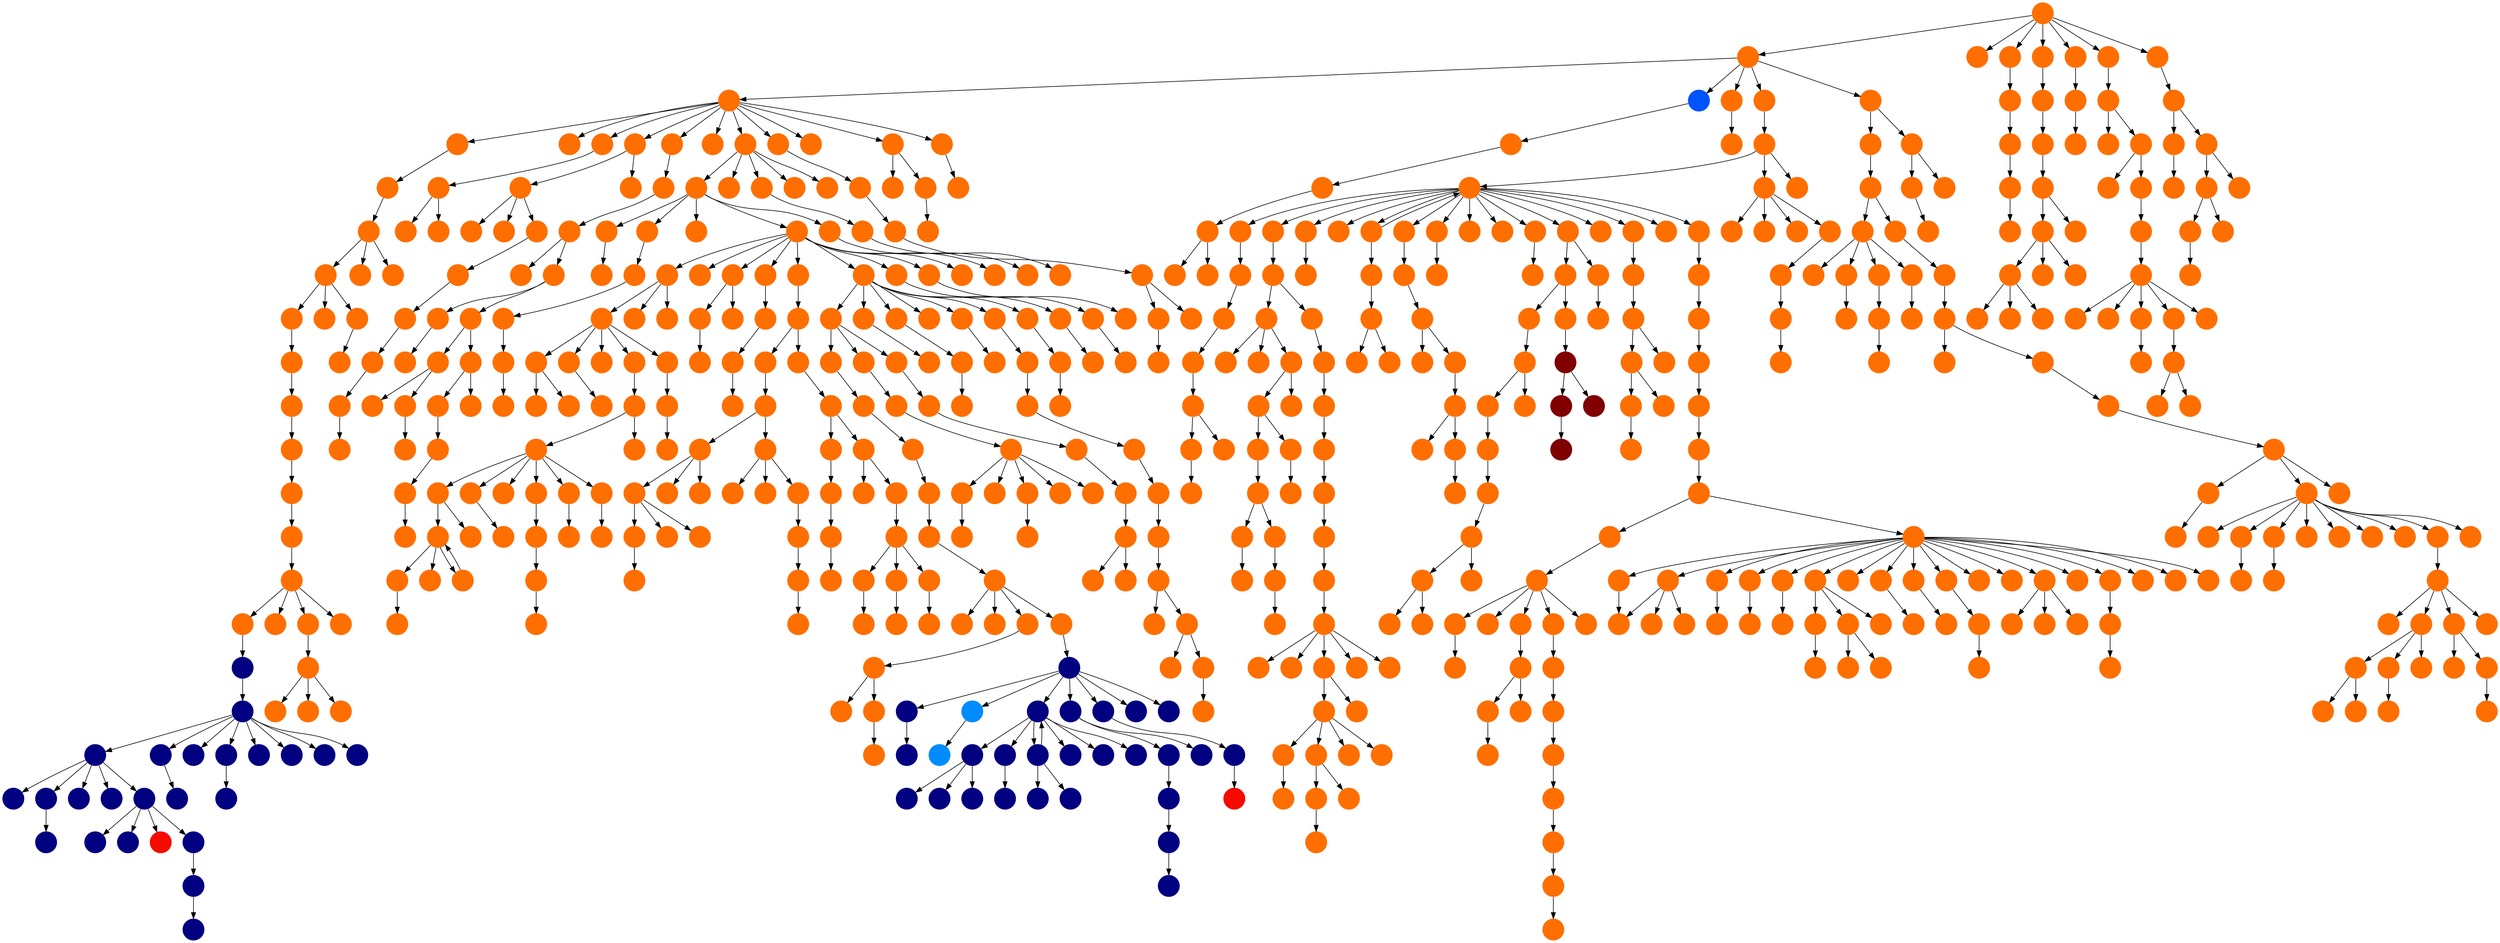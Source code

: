 digraph{
0 [tooltip = "A", penwidth = 0, style = filled, fillcolor = "#000080", shape = circle, label = ""]
1 [tooltip = "A", penwidth = 0, style = filled, fillcolor = "#000080", shape = circle, label = ""]
2 [tooltip = "A", penwidth = 0, style = filled, fillcolor = "#000080", shape = circle, label = ""]
3 [tooltip = "A", penwidth = 0, style = filled, fillcolor = "#000080", shape = circle, label = ""]
4 [tooltip = "A", penwidth = 0, style = filled, fillcolor = "#000080", shape = circle, label = ""]
5 [tooltip = "A", penwidth = 0, style = filled, fillcolor = "#000080", shape = circle, label = ""]
6 [tooltip = "A", penwidth = 0, style = filled, fillcolor = "#000080", shape = circle, label = ""]
7 [tooltip = "A", penwidth = 0, style = filled, fillcolor = "#000080", shape = circle, label = ""]
8 [tooltip = "A", penwidth = 0, style = filled, fillcolor = "#000080", shape = circle, label = ""]
9 [tooltip = "A", penwidth = 0, style = filled, fillcolor = "#000080", shape = circle, label = ""]
10 [tooltip = "A", penwidth = 0, style = filled, fillcolor = "#000080", shape = circle, label = ""]
11 [tooltip = "A", penwidth = 0, style = filled, fillcolor = "#000080", shape = circle, label = ""]
12 [tooltip = "A", penwidth = 0, style = filled, fillcolor = "#000080", shape = circle, label = ""]
13 [tooltip = "A", penwidth = 0, style = filled, fillcolor = "#000080", shape = circle, label = ""]
14 [tooltip = "A", penwidth = 0, style = filled, fillcolor = "#000080", shape = circle, label = ""]
15 [tooltip = "A", penwidth = 0, style = filled, fillcolor = "#000080", shape = circle, label = ""]
16 [tooltip = "A", penwidth = 0, style = filled, fillcolor = "#000080", shape = circle, label = ""]
17 [tooltip = "V", penwidth = 0, style = filled, fillcolor = "#f60b00", shape = circle, label = ""]
18 [tooltip = "A", penwidth = 0, style = filled, fillcolor = "#000080", shape = circle, label = ""]
19 [tooltip = "A", penwidth = 0, style = filled, fillcolor = "#000080", shape = circle, label = ""]
20 [tooltip = "A", penwidth = 0, style = filled, fillcolor = "#000080", shape = circle, label = ""]
21 [tooltip = "A", penwidth = 0, style = filled, fillcolor = "#000080", shape = circle, label = ""]
22 [tooltip = "A", penwidth = 0, style = filled, fillcolor = "#000080", shape = circle, label = ""]
23 [tooltip = "S", penwidth = 0, style = filled, fillcolor = "#ff6f00", shape = circle, label = ""]
24 [tooltip = "S", penwidth = 0, style = filled, fillcolor = "#ff6f00", shape = circle, label = ""]
25 [tooltip = "S", penwidth = 0, style = filled, fillcolor = "#ff6f00", shape = circle, label = ""]
26 [tooltip = "S", penwidth = 0, style = filled, fillcolor = "#ff6f00", shape = circle, label = ""]
27 [tooltip = "S", penwidth = 0, style = filled, fillcolor = "#ff6f00", shape = circle, label = ""]
28 [tooltip = "S", penwidth = 0, style = filled, fillcolor = "#ff6f00", shape = circle, label = ""]
29 [tooltip = "S", penwidth = 0, style = filled, fillcolor = "#ff6f00", shape = circle, label = ""]
30 [tooltip = "S", penwidth = 0, style = filled, fillcolor = "#ff6f00", shape = circle, label = ""]
31 [tooltip = "S", penwidth = 0, style = filled, fillcolor = "#ff6f00", shape = circle, label = ""]
32 [tooltip = "S", penwidth = 0, style = filled, fillcolor = "#ff6f00", shape = circle, label = ""]
33 [tooltip = "S", penwidth = 0, style = filled, fillcolor = "#ff6f00", shape = circle, label = ""]
34 [tooltip = "S", penwidth = 0, style = filled, fillcolor = "#ff6f00", shape = circle, label = ""]
35 [tooltip = "S", penwidth = 0, style = filled, fillcolor = "#ff6f00", shape = circle, label = ""]
36 [tooltip = "S", penwidth = 0, style = filled, fillcolor = "#ff6f00", shape = circle, label = ""]
37 [tooltip = "S", penwidth = 0, style = filled, fillcolor = "#ff6f00", shape = circle, label = ""]
38 [tooltip = "S", penwidth = 0, style = filled, fillcolor = "#ff6f00", shape = circle, label = ""]
39 [tooltip = "S", penwidth = 0, style = filled, fillcolor = "#ff6f00", shape = circle, label = ""]
40 [tooltip = "A", penwidth = 0, style = filled, fillcolor = "#000080", shape = circle, label = ""]
41 [tooltip = "S", penwidth = 0, style = filled, fillcolor = "#ff6f00", shape = circle, label = ""]
42 [tooltip = "S", penwidth = 0, style = filled, fillcolor = "#ff6f00", shape = circle, label = ""]
43 [tooltip = "S", penwidth = 0, style = filled, fillcolor = "#ff6f00", shape = circle, label = ""]
44 [tooltip = "S", penwidth = 0, style = filled, fillcolor = "#ff6f00", shape = circle, label = ""]
45 [tooltip = "S", penwidth = 0, style = filled, fillcolor = "#ff6f00", shape = circle, label = ""]
46 [tooltip = "S", penwidth = 0, style = filled, fillcolor = "#ff6f00", shape = circle, label = ""]
47 [tooltip = "S", penwidth = 0, style = filled, fillcolor = "#ff6f00", shape = circle, label = ""]
48 [tooltip = "S", penwidth = 0, style = filled, fillcolor = "#ff6f00", shape = circle, label = ""]
49 [tooltip = "S", penwidth = 0, style = filled, fillcolor = "#ff6f00", shape = circle, label = ""]
50 [tooltip = "S", penwidth = 0, style = filled, fillcolor = "#ff6f00", shape = circle, label = ""]
51 [tooltip = "S", penwidth = 0, style = filled, fillcolor = "#ff6f00", shape = circle, label = ""]
52 [tooltip = "S", penwidth = 0, style = filled, fillcolor = "#ff6f00", shape = circle, label = ""]
53 [tooltip = "S", penwidth = 0, style = filled, fillcolor = "#ff6f00", shape = circle, label = ""]
54 [tooltip = "S", penwidth = 0, style = filled, fillcolor = "#ff6f00", shape = circle, label = ""]
55 [tooltip = "S", penwidth = 0, style = filled, fillcolor = "#ff6f00", shape = circle, label = ""]
56 [tooltip = "S", penwidth = 0, style = filled, fillcolor = "#ff6f00", shape = circle, label = ""]
57 [tooltip = "S", penwidth = 0, style = filled, fillcolor = "#ff6f00", shape = circle, label = ""]
58 [tooltip = "S", penwidth = 0, style = filled, fillcolor = "#ff6f00", shape = circle, label = ""]
59 [tooltip = "S", penwidth = 0, style = filled, fillcolor = "#ff6f00", shape = circle, label = ""]
60 [tooltip = "S", penwidth = 0, style = filled, fillcolor = "#ff6f00", shape = circle, label = ""]
61 [tooltip = "S", penwidth = 0, style = filled, fillcolor = "#ff6f00", shape = circle, label = ""]
62 [tooltip = "S", penwidth = 0, style = filled, fillcolor = "#ff6f00", shape = circle, label = ""]
63 [tooltip = "S", penwidth = 0, style = filled, fillcolor = "#ff6f00", shape = circle, label = ""]
64 [tooltip = "S", penwidth = 0, style = filled, fillcolor = "#ff6f00", shape = circle, label = ""]
65 [tooltip = "S", penwidth = 0, style = filled, fillcolor = "#ff6f00", shape = circle, label = ""]
66 [tooltip = "S", penwidth = 0, style = filled, fillcolor = "#ff6f00", shape = circle, label = ""]
67 [tooltip = "S", penwidth = 0, style = filled, fillcolor = "#ff6f00", shape = circle, label = ""]
68 [tooltip = "S", penwidth = 0, style = filled, fillcolor = "#ff6f00", shape = circle, label = ""]
69 [tooltip = "S", penwidth = 0, style = filled, fillcolor = "#ff6f00", shape = circle, label = ""]
70 [tooltip = "S", penwidth = 0, style = filled, fillcolor = "#ff6f00", shape = circle, label = ""]
71 [tooltip = "S", penwidth = 0, style = filled, fillcolor = "#ff6f00", shape = circle, label = ""]
72 [tooltip = "S", penwidth = 0, style = filled, fillcolor = "#ff6f00", shape = circle, label = ""]
73 [tooltip = "S", penwidth = 0, style = filled, fillcolor = "#ff6f00", shape = circle, label = ""]
74 [tooltip = "S", penwidth = 0, style = filled, fillcolor = "#ff6f00", shape = circle, label = ""]
75 [tooltip = "S", penwidth = 0, style = filled, fillcolor = "#ff6f00", shape = circle, label = ""]
76 [tooltip = "S", penwidth = 0, style = filled, fillcolor = "#ff6f00", shape = circle, label = ""]
77 [tooltip = "S", penwidth = 0, style = filled, fillcolor = "#ff6f00", shape = circle, label = ""]
78 [tooltip = "S", penwidth = 0, style = filled, fillcolor = "#ff6f00", shape = circle, label = ""]
79 [tooltip = "S", penwidth = 0, style = filled, fillcolor = "#ff6f00", shape = circle, label = ""]
80 [tooltip = "S", penwidth = 0, style = filled, fillcolor = "#ff6f00", shape = circle, label = ""]
81 [tooltip = "S", penwidth = 0, style = filled, fillcolor = "#ff6f00", shape = circle, label = ""]
82 [tooltip = "S", penwidth = 0, style = filled, fillcolor = "#ff6f00", shape = circle, label = ""]
83 [tooltip = "S", penwidth = 0, style = filled, fillcolor = "#ff6f00", shape = circle, label = ""]
84 [tooltip = "S", penwidth = 0, style = filled, fillcolor = "#ff6f00", shape = circle, label = ""]
85 [tooltip = "S", penwidth = 0, style = filled, fillcolor = "#ff6f00", shape = circle, label = ""]
86 [tooltip = "S", penwidth = 0, style = filled, fillcolor = "#ff6f00", shape = circle, label = ""]
87 [tooltip = "S", penwidth = 0, style = filled, fillcolor = "#ff6f00", shape = circle, label = ""]
88 [tooltip = "S", penwidth = 0, style = filled, fillcolor = "#ff6f00", shape = circle, label = ""]
89 [tooltip = "A", penwidth = 0, style = filled, fillcolor = "#000080", shape = circle, label = ""]
90 [tooltip = "S", penwidth = 0, style = filled, fillcolor = "#ff6f00", shape = circle, label = ""]
91 [tooltip = "S", penwidth = 0, style = filled, fillcolor = "#ff6f00", shape = circle, label = ""]
92 [tooltip = "S", penwidth = 0, style = filled, fillcolor = "#ff6f00", shape = circle, label = ""]
93 [tooltip = "A", penwidth = 0, style = filled, fillcolor = "#000080", shape = circle, label = ""]
94 [tooltip = "V", penwidth = 0, style = filled, fillcolor = "#f60b00", shape = circle, label = ""]
95 [tooltip = "S", penwidth = 0, style = filled, fillcolor = "#ff6f00", shape = circle, label = ""]
96 [tooltip = "S", penwidth = 0, style = filled, fillcolor = "#ff6f00", shape = circle, label = ""]
97 [tooltip = "S", penwidth = 0, style = filled, fillcolor = "#ff6f00", shape = circle, label = ""]
98 [tooltip = "S", penwidth = 0, style = filled, fillcolor = "#ff6f00", shape = circle, label = ""]
99 [tooltip = "S", penwidth = 0, style = filled, fillcolor = "#ff6f00", shape = circle, label = ""]
100 [tooltip = "S", penwidth = 0, style = filled, fillcolor = "#ff6f00", shape = circle, label = ""]
101 [tooltip = "S", penwidth = 0, style = filled, fillcolor = "#ff6f00", shape = circle, label = ""]
102 [tooltip = "S", penwidth = 0, style = filled, fillcolor = "#ff6f00", shape = circle, label = ""]
103 [tooltip = "S", penwidth = 0, style = filled, fillcolor = "#ff6f00", shape = circle, label = ""]
104 [tooltip = "F", penwidth = 0, style = filled, fillcolor = "#0054ff", shape = circle, label = ""]
105 [tooltip = "S", penwidth = 0, style = filled, fillcolor = "#ff6f00", shape = circle, label = ""]
106 [tooltip = "S", penwidth = 0, style = filled, fillcolor = "#ff6f00", shape = circle, label = ""]
107 [tooltip = "S", penwidth = 0, style = filled, fillcolor = "#ff6f00", shape = circle, label = ""]
108 [tooltip = "S", penwidth = 0, style = filled, fillcolor = "#ff6f00", shape = circle, label = ""]
109 [tooltip = "S", penwidth = 0, style = filled, fillcolor = "#ff6f00", shape = circle, label = ""]
110 [tooltip = "S", penwidth = 0, style = filled, fillcolor = "#ff6f00", shape = circle, label = ""]
111 [tooltip = "S", penwidth = 0, style = filled, fillcolor = "#ff6f00", shape = circle, label = ""]
112 [tooltip = "S", penwidth = 0, style = filled, fillcolor = "#ff6f00", shape = circle, label = ""]
113 [tooltip = "S", penwidth = 0, style = filled, fillcolor = "#ff6f00", shape = circle, label = ""]
114 [tooltip = "S", penwidth = 0, style = filled, fillcolor = "#ff6f00", shape = circle, label = ""]
115 [tooltip = "S", penwidth = 0, style = filled, fillcolor = "#ff6f00", shape = circle, label = ""]
116 [tooltip = "S", penwidth = 0, style = filled, fillcolor = "#ff6f00", shape = circle, label = ""]
117 [tooltip = "S", penwidth = 0, style = filled, fillcolor = "#ff6f00", shape = circle, label = ""]
118 [tooltip = "S", penwidth = 0, style = filled, fillcolor = "#ff6f00", shape = circle, label = ""]
119 [tooltip = "S", penwidth = 0, style = filled, fillcolor = "#ff6f00", shape = circle, label = ""]
120 [tooltip = "S", penwidth = 0, style = filled, fillcolor = "#ff6f00", shape = circle, label = ""]
121 [tooltip = "S", penwidth = 0, style = filled, fillcolor = "#ff6f00", shape = circle, label = ""]
122 [tooltip = "S", penwidth = 0, style = filled, fillcolor = "#ff6f00", shape = circle, label = ""]
123 [tooltip = "S", penwidth = 0, style = filled, fillcolor = "#ff6f00", shape = circle, label = ""]
124 [tooltip = "S", penwidth = 0, style = filled, fillcolor = "#ff6f00", shape = circle, label = ""]
125 [tooltip = "S", penwidth = 0, style = filled, fillcolor = "#ff6f00", shape = circle, label = ""]
126 [tooltip = "S", penwidth = 0, style = filled, fillcolor = "#ff6f00", shape = circle, label = ""]
127 [tooltip = "S", penwidth = 0, style = filled, fillcolor = "#ff6f00", shape = circle, label = ""]
128 [tooltip = "S", penwidth = 0, style = filled, fillcolor = "#ff6f00", shape = circle, label = ""]
129 [tooltip = "S", penwidth = 0, style = filled, fillcolor = "#ff6f00", shape = circle, label = ""]
130 [tooltip = "S", penwidth = 0, style = filled, fillcolor = "#ff6f00", shape = circle, label = ""]
131 [tooltip = "S", penwidth = 0, style = filled, fillcolor = "#ff6f00", shape = circle, label = ""]
132 [tooltip = "S", penwidth = 0, style = filled, fillcolor = "#ff6f00", shape = circle, label = ""]
133 [tooltip = "S", penwidth = 0, style = filled, fillcolor = "#ff6f00", shape = circle, label = ""]
134 [tooltip = "S", penwidth = 0, style = filled, fillcolor = "#ff6f00", shape = circle, label = ""]
135 [tooltip = "S", penwidth = 0, style = filled, fillcolor = "#ff6f00", shape = circle, label = ""]
136 [tooltip = "S", penwidth = 0, style = filled, fillcolor = "#ff6f00", shape = circle, label = ""]
137 [tooltip = "S", penwidth = 0, style = filled, fillcolor = "#ff6f00", shape = circle, label = ""]
138 [tooltip = "S", penwidth = 0, style = filled, fillcolor = "#ff6f00", shape = circle, label = ""]
139 [tooltip = "S", penwidth = 0, style = filled, fillcolor = "#ff6f00", shape = circle, label = ""]
140 [tooltip = "S", penwidth = 0, style = filled, fillcolor = "#ff6f00", shape = circle, label = ""]
141 [tooltip = "S", penwidth = 0, style = filled, fillcolor = "#ff6f00", shape = circle, label = ""]
142 [tooltip = "S", penwidth = 0, style = filled, fillcolor = "#ff6f00", shape = circle, label = ""]
143 [tooltip = "S", penwidth = 0, style = filled, fillcolor = "#ff6f00", shape = circle, label = ""]
144 [tooltip = "S", penwidth = 0, style = filled, fillcolor = "#ff6f00", shape = circle, label = ""]
145 [tooltip = "S", penwidth = 0, style = filled, fillcolor = "#ff6f00", shape = circle, label = ""]
146 [tooltip = "S", penwidth = 0, style = filled, fillcolor = "#ff6f00", shape = circle, label = ""]
147 [tooltip = "S", penwidth = 0, style = filled, fillcolor = "#ff6f00", shape = circle, label = ""]
148 [tooltip = "S", penwidth = 0, style = filled, fillcolor = "#ff6f00", shape = circle, label = ""]
149 [tooltip = "S", penwidth = 0, style = filled, fillcolor = "#ff6f00", shape = circle, label = ""]
150 [tooltip = "S", penwidth = 0, style = filled, fillcolor = "#ff6f00", shape = circle, label = ""]
151 [tooltip = "S", penwidth = 0, style = filled, fillcolor = "#ff6f00", shape = circle, label = ""]
152 [tooltip = "S", penwidth = 0, style = filled, fillcolor = "#ff6f00", shape = circle, label = ""]
153 [tooltip = "S", penwidth = 0, style = filled, fillcolor = "#ff6f00", shape = circle, label = ""]
154 [tooltip = "S", penwidth = 0, style = filled, fillcolor = "#ff6f00", shape = circle, label = ""]
155 [tooltip = "S", penwidth = 0, style = filled, fillcolor = "#ff6f00", shape = circle, label = ""]
156 [tooltip = "S", penwidth = 0, style = filled, fillcolor = "#ff6f00", shape = circle, label = ""]
157 [tooltip = "S", penwidth = 0, style = filled, fillcolor = "#ff6f00", shape = circle, label = ""]
158 [tooltip = "S", penwidth = 0, style = filled, fillcolor = "#ff6f00", shape = circle, label = ""]
159 [tooltip = "S", penwidth = 0, style = filled, fillcolor = "#ff6f00", shape = circle, label = ""]
160 [tooltip = "S", penwidth = 0, style = filled, fillcolor = "#ff6f00", shape = circle, label = ""]
161 [tooltip = "S", penwidth = 0, style = filled, fillcolor = "#ff6f00", shape = circle, label = ""]
162 [tooltip = "S", penwidth = 0, style = filled, fillcolor = "#ff6f00", shape = circle, label = ""]
163 [tooltip = "S", penwidth = 0, style = filled, fillcolor = "#ff6f00", shape = circle, label = ""]
164 [tooltip = "S", penwidth = 0, style = filled, fillcolor = "#ff6f00", shape = circle, label = ""]
165 [tooltip = "S", penwidth = 0, style = filled, fillcolor = "#ff6f00", shape = circle, label = ""]
166 [tooltip = "S", penwidth = 0, style = filled, fillcolor = "#ff6f00", shape = circle, label = ""]
167 [tooltip = "S", penwidth = 0, style = filled, fillcolor = "#ff6f00", shape = circle, label = ""]
168 [tooltip = "S", penwidth = 0, style = filled, fillcolor = "#ff6f00", shape = circle, label = ""]
169 [tooltip = "S", penwidth = 0, style = filled, fillcolor = "#ff6f00", shape = circle, label = ""]
170 [tooltip = "S", penwidth = 0, style = filled, fillcolor = "#ff6f00", shape = circle, label = ""]
171 [tooltip = "S", penwidth = 0, style = filled, fillcolor = "#ff6f00", shape = circle, label = ""]
172 [tooltip = "S", penwidth = 0, style = filled, fillcolor = "#ff6f00", shape = circle, label = ""]
173 [tooltip = "S", penwidth = 0, style = filled, fillcolor = "#ff6f00", shape = circle, label = ""]
174 [tooltip = "S", penwidth = 0, style = filled, fillcolor = "#ff6f00", shape = circle, label = ""]
175 [tooltip = "S", penwidth = 0, style = filled, fillcolor = "#ff6f00", shape = circle, label = ""]
176 [tooltip = "S", penwidth = 0, style = filled, fillcolor = "#ff6f00", shape = circle, label = ""]
177 [tooltip = "S", penwidth = 0, style = filled, fillcolor = "#ff6f00", shape = circle, label = ""]
178 [tooltip = "S", penwidth = 0, style = filled, fillcolor = "#ff6f00", shape = circle, label = ""]
179 [tooltip = "S", penwidth = 0, style = filled, fillcolor = "#ff6f00", shape = circle, label = ""]
180 [tooltip = "A", penwidth = 0, style = filled, fillcolor = "#000080", shape = circle, label = ""]
181 [tooltip = "S", penwidth = 0, style = filled, fillcolor = "#ff6f00", shape = circle, label = ""]
182 [tooltip = "S", penwidth = 0, style = filled, fillcolor = "#ff6f00", shape = circle, label = ""]
183 [tooltip = "A", penwidth = 0, style = filled, fillcolor = "#000080", shape = circle, label = ""]
184 [tooltip = "S", penwidth = 0, style = filled, fillcolor = "#ff6f00", shape = circle, label = ""]
185 [tooltip = "S", penwidth = 0, style = filled, fillcolor = "#ff6f00", shape = circle, label = ""]
186 [tooltip = "S", penwidth = 0, style = filled, fillcolor = "#ff6f00", shape = circle, label = ""]
187 [tooltip = "S", penwidth = 0, style = filled, fillcolor = "#ff6f00", shape = circle, label = ""]
188 [tooltip = "S", penwidth = 0, style = filled, fillcolor = "#ff6f00", shape = circle, label = ""]
189 [tooltip = "S", penwidth = 0, style = filled, fillcolor = "#ff6f00", shape = circle, label = ""]
190 [tooltip = "S", penwidth = 0, style = filled, fillcolor = "#ff6f00", shape = circle, label = ""]
191 [tooltip = "S", penwidth = 0, style = filled, fillcolor = "#ff6f00", shape = circle, label = ""]
192 [tooltip = "S", penwidth = 0, style = filled, fillcolor = "#ff6f00", shape = circle, label = ""]
193 [tooltip = "S", penwidth = 0, style = filled, fillcolor = "#ff6f00", shape = circle, label = ""]
194 [tooltip = "S", penwidth = 0, style = filled, fillcolor = "#ff6f00", shape = circle, label = ""]
195 [tooltip = "S", penwidth = 0, style = filled, fillcolor = "#ff6f00", shape = circle, label = ""]
196 [tooltip = "S", penwidth = 0, style = filled, fillcolor = "#ff6f00", shape = circle, label = ""]
197 [tooltip = "S", penwidth = 0, style = filled, fillcolor = "#ff6f00", shape = circle, label = ""]
198 [tooltip = "S", penwidth = 0, style = filled, fillcolor = "#ff6f00", shape = circle, label = ""]
199 [tooltip = "S", penwidth = 0, style = filled, fillcolor = "#ff6f00", shape = circle, label = ""]
200 [tooltip = "S", penwidth = 0, style = filled, fillcolor = "#ff6f00", shape = circle, label = ""]
201 [tooltip = "S", penwidth = 0, style = filled, fillcolor = "#ff6f00", shape = circle, label = ""]
202 [tooltip = "S", penwidth = 0, style = filled, fillcolor = "#ff6f00", shape = circle, label = ""]
203 [tooltip = "S", penwidth = 0, style = filled, fillcolor = "#ff6f00", shape = circle, label = ""]
204 [tooltip = "S", penwidth = 0, style = filled, fillcolor = "#ff6f00", shape = circle, label = ""]
205 [tooltip = "S", penwidth = 0, style = filled, fillcolor = "#ff6f00", shape = circle, label = ""]
206 [tooltip = "S", penwidth = 0, style = filled, fillcolor = "#ff6f00", shape = circle, label = ""]
207 [tooltip = "S", penwidth = 0, style = filled, fillcolor = "#ff6f00", shape = circle, label = ""]
208 [tooltip = "S", penwidth = 0, style = filled, fillcolor = "#ff6f00", shape = circle, label = ""]
209 [tooltip = "S", penwidth = 0, style = filled, fillcolor = "#ff6f00", shape = circle, label = ""]
210 [tooltip = "S", penwidth = 0, style = filled, fillcolor = "#ff6f00", shape = circle, label = ""]
211 [tooltip = "S", penwidth = 0, style = filled, fillcolor = "#ff6f00", shape = circle, label = ""]
212 [tooltip = "S", penwidth = 0, style = filled, fillcolor = "#ff6f00", shape = circle, label = ""]
213 [tooltip = "S", penwidth = 0, style = filled, fillcolor = "#ff6f00", shape = circle, label = ""]
214 [tooltip = "S", penwidth = 0, style = filled, fillcolor = "#ff6f00", shape = circle, label = ""]
215 [tooltip = "S", penwidth = 0, style = filled, fillcolor = "#ff6f00", shape = circle, label = ""]
216 [tooltip = "S", penwidth = 0, style = filled, fillcolor = "#ff6f00", shape = circle, label = ""]
217 [tooltip = "S", penwidth = 0, style = filled, fillcolor = "#ff6f00", shape = circle, label = ""]
218 [tooltip = "S", penwidth = 0, style = filled, fillcolor = "#ff6f00", shape = circle, label = ""]
219 [tooltip = "S", penwidth = 0, style = filled, fillcolor = "#ff6f00", shape = circle, label = ""]
220 [tooltip = "S", penwidth = 0, style = filled, fillcolor = "#ff6f00", shape = circle, label = ""]
221 [tooltip = "S", penwidth = 0, style = filled, fillcolor = "#ff6f00", shape = circle, label = ""]
222 [tooltip = "S", penwidth = 0, style = filled, fillcolor = "#ff6f00", shape = circle, label = ""]
223 [tooltip = "S", penwidth = 0, style = filled, fillcolor = "#ff6f00", shape = circle, label = ""]
224 [tooltip = "S", penwidth = 0, style = filled, fillcolor = "#ff6f00", shape = circle, label = ""]
225 [tooltip = "S", penwidth = 0, style = filled, fillcolor = "#ff6f00", shape = circle, label = ""]
226 [tooltip = "S", penwidth = 0, style = filled, fillcolor = "#ff6f00", shape = circle, label = ""]
227 [tooltip = "S", penwidth = 0, style = filled, fillcolor = "#ff6f00", shape = circle, label = ""]
228 [tooltip = "S", penwidth = 0, style = filled, fillcolor = "#ff6f00", shape = circle, label = ""]
229 [tooltip = "S", penwidth = 0, style = filled, fillcolor = "#ff6f00", shape = circle, label = ""]
230 [tooltip = "S", penwidth = 0, style = filled, fillcolor = "#ff6f00", shape = circle, label = ""]
231 [tooltip = "S", penwidth = 0, style = filled, fillcolor = "#ff6f00", shape = circle, label = ""]
232 [tooltip = "S", penwidth = 0, style = filled, fillcolor = "#ff6f00", shape = circle, label = ""]
233 [tooltip = "S", penwidth = 0, style = filled, fillcolor = "#ff6f00", shape = circle, label = ""]
234 [tooltip = "S", penwidth = 0, style = filled, fillcolor = "#ff6f00", shape = circle, label = ""]
235 [tooltip = "S", penwidth = 0, style = filled, fillcolor = "#ff6f00", shape = circle, label = ""]
236 [tooltip = "S", penwidth = 0, style = filled, fillcolor = "#ff6f00", shape = circle, label = ""]
237 [tooltip = "S", penwidth = 0, style = filled, fillcolor = "#ff6f00", shape = circle, label = ""]
238 [tooltip = "S", penwidth = 0, style = filled, fillcolor = "#ff6f00", shape = circle, label = ""]
239 [tooltip = "S", penwidth = 0, style = filled, fillcolor = "#ff6f00", shape = circle, label = ""]
240 [tooltip = "S", penwidth = 0, style = filled, fillcolor = "#ff6f00", shape = circle, label = ""]
241 [tooltip = "S", penwidth = 0, style = filled, fillcolor = "#ff6f00", shape = circle, label = ""]
242 [tooltip = "S", penwidth = 0, style = filled, fillcolor = "#ff6f00", shape = circle, label = ""]
243 [tooltip = "S", penwidth = 0, style = filled, fillcolor = "#ff6f00", shape = circle, label = ""]
244 [tooltip = "S", penwidth = 0, style = filled, fillcolor = "#ff6f00", shape = circle, label = ""]
245 [tooltip = "S", penwidth = 0, style = filled, fillcolor = "#ff6f00", shape = circle, label = ""]
246 [tooltip = "S", penwidth = 0, style = filled, fillcolor = "#ff6f00", shape = circle, label = ""]
247 [tooltip = "S", penwidth = 0, style = filled, fillcolor = "#ff6f00", shape = circle, label = ""]
248 [tooltip = "S", penwidth = 0, style = filled, fillcolor = "#ff6f00", shape = circle, label = ""]
249 [tooltip = "S", penwidth = 0, style = filled, fillcolor = "#ff6f00", shape = circle, label = ""]
250 [tooltip = "S", penwidth = 0, style = filled, fillcolor = "#ff6f00", shape = circle, label = ""]
251 [tooltip = "S", penwidth = 0, style = filled, fillcolor = "#ff6f00", shape = circle, label = ""]
252 [tooltip = "S", penwidth = 0, style = filled, fillcolor = "#ff6f00", shape = circle, label = ""]
253 [tooltip = "S", penwidth = 0, style = filled, fillcolor = "#ff6f00", shape = circle, label = ""]
254 [tooltip = "S", penwidth = 0, style = filled, fillcolor = "#ff6f00", shape = circle, label = ""]
255 [tooltip = "S", penwidth = 0, style = filled, fillcolor = "#ff6f00", shape = circle, label = ""]
256 [tooltip = "S", penwidth = 0, style = filled, fillcolor = "#ff6f00", shape = circle, label = ""]
257 [tooltip = "S", penwidth = 0, style = filled, fillcolor = "#ff6f00", shape = circle, label = ""]
258 [tooltip = "S", penwidth = 0, style = filled, fillcolor = "#ff6f00", shape = circle, label = ""]
259 [tooltip = "S", penwidth = 0, style = filled, fillcolor = "#ff6f00", shape = circle, label = ""]
260 [tooltip = "S", penwidth = 0, style = filled, fillcolor = "#ff6f00", shape = circle, label = ""]
261 [tooltip = "S", penwidth = 0, style = filled, fillcolor = "#ff6f00", shape = circle, label = ""]
262 [tooltip = "S", penwidth = 0, style = filled, fillcolor = "#ff6f00", shape = circle, label = ""]
263 [tooltip = "S", penwidth = 0, style = filled, fillcolor = "#ff6f00", shape = circle, label = ""]
264 [tooltip = "S", penwidth = 0, style = filled, fillcolor = "#ff6f00", shape = circle, label = ""]
265 [tooltip = "S", penwidth = 0, style = filled, fillcolor = "#ff6f00", shape = circle, label = ""]
266 [tooltip = "S", penwidth = 0, style = filled, fillcolor = "#ff6f00", shape = circle, label = ""]
267 [tooltip = "S", penwidth = 0, style = filled, fillcolor = "#ff6f00", shape = circle, label = ""]
268 [tooltip = "S", penwidth = 0, style = filled, fillcolor = "#ff6f00", shape = circle, label = ""]
269 [tooltip = "G", penwidth = 0, style = filled, fillcolor = "#008cff", shape = circle, label = ""]
270 [tooltip = "A", penwidth = 0, style = filled, fillcolor = "#000080", shape = circle, label = ""]
271 [tooltip = "A", penwidth = 0, style = filled, fillcolor = "#000080", shape = circle, label = ""]
272 [tooltip = "A", penwidth = 0, style = filled, fillcolor = "#000080", shape = circle, label = ""]
273 [tooltip = "A", penwidth = 0, style = filled, fillcolor = "#000080", shape = circle, label = ""]
274 [tooltip = "A", penwidth = 0, style = filled, fillcolor = "#000080", shape = circle, label = ""]
275 [tooltip = "G", penwidth = 0, style = filled, fillcolor = "#008cff", shape = circle, label = ""]
276 [tooltip = "A", penwidth = 0, style = filled, fillcolor = "#000080", shape = circle, label = ""]
277 [tooltip = "A", penwidth = 0, style = filled, fillcolor = "#000080", shape = circle, label = ""]
278 [tooltip = "A", penwidth = 0, style = filled, fillcolor = "#000080", shape = circle, label = ""]
279 [tooltip = "A", penwidth = 0, style = filled, fillcolor = "#000080", shape = circle, label = ""]
280 [tooltip = "A", penwidth = 0, style = filled, fillcolor = "#000080", shape = circle, label = ""]
281 [tooltip = "A", penwidth = 0, style = filled, fillcolor = "#000080", shape = circle, label = ""]
282 [tooltip = "A", penwidth = 0, style = filled, fillcolor = "#000080", shape = circle, label = ""]
283 [tooltip = "A", penwidth = 0, style = filled, fillcolor = "#000080", shape = circle, label = ""]
284 [tooltip = "A", penwidth = 0, style = filled, fillcolor = "#000080", shape = circle, label = ""]
285 [tooltip = "S", penwidth = 0, style = filled, fillcolor = "#ff6f00", shape = circle, label = ""]
286 [tooltip = "S", penwidth = 0, style = filled, fillcolor = "#ff6f00", shape = circle, label = ""]
287 [tooltip = "S", penwidth = 0, style = filled, fillcolor = "#ff6f00", shape = circle, label = ""]
288 [tooltip = "S", penwidth = 0, style = filled, fillcolor = "#ff6f00", shape = circle, label = ""]
289 [tooltip = "S", penwidth = 0, style = filled, fillcolor = "#ff6f00", shape = circle, label = ""]
290 [tooltip = "S", penwidth = 0, style = filled, fillcolor = "#ff6f00", shape = circle, label = ""]
291 [tooltip = "S", penwidth = 0, style = filled, fillcolor = "#ff6f00", shape = circle, label = ""]
292 [tooltip = "S", penwidth = 0, style = filled, fillcolor = "#ff6f00", shape = circle, label = ""]
293 [tooltip = "S", penwidth = 0, style = filled, fillcolor = "#ff6f00", shape = circle, label = ""]
294 [tooltip = "S", penwidth = 0, style = filled, fillcolor = "#ff6f00", shape = circle, label = ""]
295 [tooltip = "S", penwidth = 0, style = filled, fillcolor = "#ff6f00", shape = circle, label = ""]
296 [tooltip = "S", penwidth = 0, style = filled, fillcolor = "#ff6f00", shape = circle, label = ""]
297 [tooltip = "S", penwidth = 0, style = filled, fillcolor = "#ff6f00", shape = circle, label = ""]
298 [tooltip = "S", penwidth = 0, style = filled, fillcolor = "#ff6f00", shape = circle, label = ""]
299 [tooltip = "S", penwidth = 0, style = filled, fillcolor = "#ff6f00", shape = circle, label = ""]
300 [tooltip = "S", penwidth = 0, style = filled, fillcolor = "#ff6f00", shape = circle, label = ""]
301 [tooltip = "S", penwidth = 0, style = filled, fillcolor = "#ff6f00", shape = circle, label = ""]
302 [tooltip = "S", penwidth = 0, style = filled, fillcolor = "#ff6f00", shape = circle, label = ""]
303 [tooltip = "S", penwidth = 0, style = filled, fillcolor = "#ff6f00", shape = circle, label = ""]
304 [tooltip = "S", penwidth = 0, style = filled, fillcolor = "#ff6f00", shape = circle, label = ""]
305 [tooltip = "S", penwidth = 0, style = filled, fillcolor = "#ff6f00", shape = circle, label = ""]
306 [tooltip = "S", penwidth = 0, style = filled, fillcolor = "#ff6f00", shape = circle, label = ""]
307 [tooltip = "S", penwidth = 0, style = filled, fillcolor = "#ff6f00", shape = circle, label = ""]
308 [tooltip = "S", penwidth = 0, style = filled, fillcolor = "#ff6f00", shape = circle, label = ""]
309 [tooltip = "S", penwidth = 0, style = filled, fillcolor = "#ff6f00", shape = circle, label = ""]
310 [tooltip = "S", penwidth = 0, style = filled, fillcolor = "#ff6f00", shape = circle, label = ""]
311 [tooltip = "S", penwidth = 0, style = filled, fillcolor = "#ff6f00", shape = circle, label = ""]
312 [tooltip = "S", penwidth = 0, style = filled, fillcolor = "#ff6f00", shape = circle, label = ""]
313 [tooltip = "S", penwidth = 0, style = filled, fillcolor = "#ff6f00", shape = circle, label = ""]
314 [tooltip = "S", penwidth = 0, style = filled, fillcolor = "#ff6f00", shape = circle, label = ""]
315 [tooltip = "S", penwidth = 0, style = filled, fillcolor = "#ff6f00", shape = circle, label = ""]
316 [tooltip = "S", penwidth = 0, style = filled, fillcolor = "#ff6f00", shape = circle, label = ""]
317 [tooltip = "S", penwidth = 0, style = filled, fillcolor = "#ff6f00", shape = circle, label = ""]
318 [tooltip = "S", penwidth = 0, style = filled, fillcolor = "#ff6f00", shape = circle, label = ""]
319 [tooltip = "S", penwidth = 0, style = filled, fillcolor = "#ff6f00", shape = circle, label = ""]
320 [tooltip = "S", penwidth = 0, style = filled, fillcolor = "#ff6f00", shape = circle, label = ""]
321 [tooltip = "S", penwidth = 0, style = filled, fillcolor = "#ff6f00", shape = circle, label = ""]
322 [tooltip = "S", penwidth = 0, style = filled, fillcolor = "#ff6f00", shape = circle, label = ""]
323 [tooltip = "S", penwidth = 0, style = filled, fillcolor = "#ff6f00", shape = circle, label = ""]
324 [tooltip = "S", penwidth = 0, style = filled, fillcolor = "#ff6f00", shape = circle, label = ""]
325 [tooltip = "S", penwidth = 0, style = filled, fillcolor = "#ff6f00", shape = circle, label = ""]
326 [tooltip = "S", penwidth = 0, style = filled, fillcolor = "#ff6f00", shape = circle, label = ""]
327 [tooltip = "S", penwidth = 0, style = filled, fillcolor = "#ff6f00", shape = circle, label = ""]
328 [tooltip = "S", penwidth = 0, style = filled, fillcolor = "#ff6f00", shape = circle, label = ""]
329 [tooltip = "S", penwidth = 0, style = filled, fillcolor = "#ff6f00", shape = circle, label = ""]
330 [tooltip = "S", penwidth = 0, style = filled, fillcolor = "#ff6f00", shape = circle, label = ""]
331 [tooltip = "S", penwidth = 0, style = filled, fillcolor = "#ff6f00", shape = circle, label = ""]
332 [tooltip = "S", penwidth = 0, style = filled, fillcolor = "#ff6f00", shape = circle, label = ""]
333 [tooltip = "A", penwidth = 0, style = filled, fillcolor = "#000080", shape = circle, label = ""]
334 [tooltip = "A", penwidth = 0, style = filled, fillcolor = "#000080", shape = circle, label = ""]
335 [tooltip = "A", penwidth = 0, style = filled, fillcolor = "#000080", shape = circle, label = ""]
336 [tooltip = "A", penwidth = 0, style = filled, fillcolor = "#000080", shape = circle, label = ""]
337 [tooltip = "A", penwidth = 0, style = filled, fillcolor = "#000080", shape = circle, label = ""]
338 [tooltip = "A", penwidth = 0, style = filled, fillcolor = "#000080", shape = circle, label = ""]
339 [tooltip = "A", penwidth = 0, style = filled, fillcolor = "#000080", shape = circle, label = ""]
340 [tooltip = "A", penwidth = 0, style = filled, fillcolor = "#000080", shape = circle, label = ""]
341 [tooltip = "S", penwidth = 0, style = filled, fillcolor = "#ff6f00", shape = circle, label = ""]
342 [tooltip = "S", penwidth = 0, style = filled, fillcolor = "#ff6f00", shape = circle, label = ""]
343 [tooltip = "S", penwidth = 0, style = filled, fillcolor = "#ff6f00", shape = circle, label = ""]
344 [tooltip = "S", penwidth = 0, style = filled, fillcolor = "#ff6f00", shape = circle, label = ""]
345 [tooltip = "S", penwidth = 0, style = filled, fillcolor = "#ff6f00", shape = circle, label = ""]
346 [tooltip = "S", penwidth = 0, style = filled, fillcolor = "#ff6f00", shape = circle, label = ""]
347 [tooltip = "S", penwidth = 0, style = filled, fillcolor = "#ff6f00", shape = circle, label = ""]
348 [tooltip = "S", penwidth = 0, style = filled, fillcolor = "#ff6f00", shape = circle, label = ""]
349 [tooltip = "S", penwidth = 0, style = filled, fillcolor = "#ff6f00", shape = circle, label = ""]
350 [tooltip = "S", penwidth = 0, style = filled, fillcolor = "#ff6f00", shape = circle, label = ""]
351 [tooltip = "S", penwidth = 0, style = filled, fillcolor = "#ff6f00", shape = circle, label = ""]
352 [tooltip = "S", penwidth = 0, style = filled, fillcolor = "#ff6f00", shape = circle, label = ""]
353 [tooltip = "S", penwidth = 0, style = filled, fillcolor = "#ff6f00", shape = circle, label = ""]
354 [tooltip = "S", penwidth = 0, style = filled, fillcolor = "#ff6f00", shape = circle, label = ""]
355 [tooltip = "S", penwidth = 0, style = filled, fillcolor = "#ff6f00", shape = circle, label = ""]
356 [tooltip = "S", penwidth = 0, style = filled, fillcolor = "#ff6f00", shape = circle, label = ""]
357 [tooltip = "S", penwidth = 0, style = filled, fillcolor = "#ff6f00", shape = circle, label = ""]
358 [tooltip = "S", penwidth = 0, style = filled, fillcolor = "#ff6f00", shape = circle, label = ""]
359 [tooltip = "S", penwidth = 0, style = filled, fillcolor = "#ff6f00", shape = circle, label = ""]
360 [tooltip = "S", penwidth = 0, style = filled, fillcolor = "#ff6f00", shape = circle, label = ""]
361 [tooltip = "S", penwidth = 0, style = filled, fillcolor = "#ff6f00", shape = circle, label = ""]
362 [tooltip = "S", penwidth = 0, style = filled, fillcolor = "#ff6f00", shape = circle, label = ""]
363 [tooltip = "S", penwidth = 0, style = filled, fillcolor = "#ff6f00", shape = circle, label = ""]
364 [tooltip = "S", penwidth = 0, style = filled, fillcolor = "#ff6f00", shape = circle, label = ""]
365 [tooltip = "S", penwidth = 0, style = filled, fillcolor = "#ff6f00", shape = circle, label = ""]
366 [tooltip = "S", penwidth = 0, style = filled, fillcolor = "#ff6f00", shape = circle, label = ""]
367 [tooltip = "S", penwidth = 0, style = filled, fillcolor = "#ff6f00", shape = circle, label = ""]
368 [tooltip = "S", penwidth = 0, style = filled, fillcolor = "#ff6f00", shape = circle, label = ""]
369 [tooltip = "S", penwidth = 0, style = filled, fillcolor = "#ff6f00", shape = circle, label = ""]
370 [tooltip = "S", penwidth = 0, style = filled, fillcolor = "#ff6f00", shape = circle, label = ""]
371 [tooltip = "S", penwidth = 0, style = filled, fillcolor = "#ff6f00", shape = circle, label = ""]
372 [tooltip = "S", penwidth = 0, style = filled, fillcolor = "#ff6f00", shape = circle, label = ""]
373 [tooltip = "S", penwidth = 0, style = filled, fillcolor = "#ff6f00", shape = circle, label = ""]
374 [tooltip = "S", penwidth = 0, style = filled, fillcolor = "#ff6f00", shape = circle, label = ""]
375 [tooltip = "S", penwidth = 0, style = filled, fillcolor = "#ff6f00", shape = circle, label = ""]
376 [tooltip = "S", penwidth = 0, style = filled, fillcolor = "#ff6f00", shape = circle, label = ""]
377 [tooltip = "S", penwidth = 0, style = filled, fillcolor = "#ff6f00", shape = circle, label = ""]
378 [tooltip = "S", penwidth = 0, style = filled, fillcolor = "#ff6f00", shape = circle, label = ""]
379 [tooltip = "S", penwidth = 0, style = filled, fillcolor = "#ff6f00", shape = circle, label = ""]
380 [tooltip = "S", penwidth = 0, style = filled, fillcolor = "#ff6f00", shape = circle, label = ""]
381 [tooltip = "S", penwidth = 0, style = filled, fillcolor = "#ff6f00", shape = circle, label = ""]
382 [tooltip = "S", penwidth = 0, style = filled, fillcolor = "#ff6f00", shape = circle, label = ""]
383 [tooltip = "S", penwidth = 0, style = filled, fillcolor = "#ff6f00", shape = circle, label = ""]
384 [tooltip = "S", penwidth = 0, style = filled, fillcolor = "#ff6f00", shape = circle, label = ""]
385 [tooltip = "S", penwidth = 0, style = filled, fillcolor = "#ff6f00", shape = circle, label = ""]
386 [tooltip = "S", penwidth = 0, style = filled, fillcolor = "#ff6f00", shape = circle, label = ""]
387 [tooltip = "S", penwidth = 0, style = filled, fillcolor = "#ff6f00", shape = circle, label = ""]
388 [tooltip = "S", penwidth = 0, style = filled, fillcolor = "#ff6f00", shape = circle, label = ""]
389 [tooltip = "S", penwidth = 0, style = filled, fillcolor = "#ff6f00", shape = circle, label = ""]
390 [tooltip = "S", penwidth = 0, style = filled, fillcolor = "#ff6f00", shape = circle, label = ""]
391 [tooltip = "S", penwidth = 0, style = filled, fillcolor = "#ff6f00", shape = circle, label = ""]
392 [tooltip = "S", penwidth = 0, style = filled, fillcolor = "#ff6f00", shape = circle, label = ""]
393 [tooltip = "S", penwidth = 0, style = filled, fillcolor = "#ff6f00", shape = circle, label = ""]
394 [tooltip = "S", penwidth = 0, style = filled, fillcolor = "#ff6f00", shape = circle, label = ""]
395 [tooltip = "S", penwidth = 0, style = filled, fillcolor = "#ff6f00", shape = circle, label = ""]
396 [tooltip = "S", penwidth = 0, style = filled, fillcolor = "#ff6f00", shape = circle, label = ""]
397 [tooltip = "S", penwidth = 0, style = filled, fillcolor = "#ff6f00", shape = circle, label = ""]
398 [tooltip = "S", penwidth = 0, style = filled, fillcolor = "#ff6f00", shape = circle, label = ""]
399 [tooltip = "S", penwidth = 0, style = filled, fillcolor = "#ff6f00", shape = circle, label = ""]
400 [tooltip = "S", penwidth = 0, style = filled, fillcolor = "#ff6f00", shape = circle, label = ""]
401 [tooltip = "S", penwidth = 0, style = filled, fillcolor = "#ff6f00", shape = circle, label = ""]
402 [tooltip = "S", penwidth = 0, style = filled, fillcolor = "#ff6f00", shape = circle, label = ""]
403 [tooltip = "S", penwidth = 0, style = filled, fillcolor = "#ff6f00", shape = circle, label = ""]
404 [tooltip = "S", penwidth = 0, style = filled, fillcolor = "#ff6f00", shape = circle, label = ""]
405 [tooltip = "S", penwidth = 0, style = filled, fillcolor = "#ff6f00", shape = circle, label = ""]
406 [tooltip = "S", penwidth = 0, style = filled, fillcolor = "#ff6f00", shape = circle, label = ""]
407 [tooltip = "S", penwidth = 0, style = filled, fillcolor = "#ff6f00", shape = circle, label = ""]
408 [tooltip = "S", penwidth = 0, style = filled, fillcolor = "#ff6f00", shape = circle, label = ""]
409 [tooltip = "S", penwidth = 0, style = filled, fillcolor = "#ff6f00", shape = circle, label = ""]
410 [tooltip = "S", penwidth = 0, style = filled, fillcolor = "#ff6f00", shape = circle, label = ""]
411 [tooltip = "S", penwidth = 0, style = filled, fillcolor = "#ff6f00", shape = circle, label = ""]
412 [tooltip = "S", penwidth = 0, style = filled, fillcolor = "#ff6f00", shape = circle, label = ""]
413 [tooltip = "S", penwidth = 0, style = filled, fillcolor = "#ff6f00", shape = circle, label = ""]
414 [tooltip = "S", penwidth = 0, style = filled, fillcolor = "#ff6f00", shape = circle, label = ""]
415 [tooltip = "S", penwidth = 0, style = filled, fillcolor = "#ff6f00", shape = circle, label = ""]
416 [tooltip = "S", penwidth = 0, style = filled, fillcolor = "#ff6f00", shape = circle, label = ""]
417 [tooltip = "S", penwidth = 0, style = filled, fillcolor = "#ff6f00", shape = circle, label = ""]
418 [tooltip = "S", penwidth = 0, style = filled, fillcolor = "#ff6f00", shape = circle, label = ""]
419 [tooltip = "S", penwidth = 0, style = filled, fillcolor = "#ff6f00", shape = circle, label = ""]
420 [tooltip = "S", penwidth = 0, style = filled, fillcolor = "#ff6f00", shape = circle, label = ""]
421 [tooltip = "S", penwidth = 0, style = filled, fillcolor = "#ff6f00", shape = circle, label = ""]
422 [tooltip = "S", penwidth = 0, style = filled, fillcolor = "#ff6f00", shape = circle, label = ""]
423 [tooltip = "S", penwidth = 0, style = filled, fillcolor = "#ff6f00", shape = circle, label = ""]
424 [tooltip = "S", penwidth = 0, style = filled, fillcolor = "#ff6f00", shape = circle, label = ""]
425 [tooltip = "S", penwidth = 0, style = filled, fillcolor = "#ff6f00", shape = circle, label = ""]
426 [tooltip = "S", penwidth = 0, style = filled, fillcolor = "#ff6f00", shape = circle, label = ""]
427 [tooltip = "S", penwidth = 0, style = filled, fillcolor = "#ff6f00", shape = circle, label = ""]
428 [tooltip = "S", penwidth = 0, style = filled, fillcolor = "#ff6f00", shape = circle, label = ""]
429 [tooltip = "S", penwidth = 0, style = filled, fillcolor = "#ff6f00", shape = circle, label = ""]
430 [tooltip = "S", penwidth = 0, style = filled, fillcolor = "#ff6f00", shape = circle, label = ""]
431 [tooltip = "S", penwidth = 0, style = filled, fillcolor = "#ff6f00", shape = circle, label = ""]
432 [tooltip = "S", penwidth = 0, style = filled, fillcolor = "#ff6f00", shape = circle, label = ""]
433 [tooltip = "S", penwidth = 0, style = filled, fillcolor = "#ff6f00", shape = circle, label = ""]
434 [tooltip = "S", penwidth = 0, style = filled, fillcolor = "#ff6f00", shape = circle, label = ""]
435 [tooltip = "S", penwidth = 0, style = filled, fillcolor = "#ff6f00", shape = circle, label = ""]
436 [tooltip = "S", penwidth = 0, style = filled, fillcolor = "#ff6f00", shape = circle, label = ""]
437 [tooltip = "S", penwidth = 0, style = filled, fillcolor = "#ff6f00", shape = circle, label = ""]
438 [tooltip = "S", penwidth = 0, style = filled, fillcolor = "#ff6f00", shape = circle, label = ""]
439 [tooltip = "S", penwidth = 0, style = filled, fillcolor = "#ff6f00", shape = circle, label = ""]
440 [tooltip = "S", penwidth = 0, style = filled, fillcolor = "#ff6f00", shape = circle, label = ""]
441 [tooltip = "S", penwidth = 0, style = filled, fillcolor = "#ff6f00", shape = circle, label = ""]
442 [tooltip = "S", penwidth = 0, style = filled, fillcolor = "#ff6f00", shape = circle, label = ""]
443 [tooltip = "S", penwidth = 0, style = filled, fillcolor = "#ff6f00", shape = circle, label = ""]
444 [tooltip = "S", penwidth = 0, style = filled, fillcolor = "#ff6f00", shape = circle, label = ""]
445 [tooltip = "S", penwidth = 0, style = filled, fillcolor = "#ff6f00", shape = circle, label = ""]
446 [tooltip = "S", penwidth = 0, style = filled, fillcolor = "#ff6f00", shape = circle, label = ""]
447 [tooltip = "S", penwidth = 0, style = filled, fillcolor = "#ff6f00", shape = circle, label = ""]
448 [tooltip = "S", penwidth = 0, style = filled, fillcolor = "#ff6f00", shape = circle, label = ""]
449 [tooltip = "S", penwidth = 0, style = filled, fillcolor = "#ff6f00", shape = circle, label = ""]
450 [tooltip = "S", penwidth = 0, style = filled, fillcolor = "#ff6f00", shape = circle, label = ""]
451 [tooltip = "S", penwidth = 0, style = filled, fillcolor = "#ff6f00", shape = circle, label = ""]
452 [tooltip = "S", penwidth = 0, style = filled, fillcolor = "#ff6f00", shape = circle, label = ""]
453 [tooltip = "S", penwidth = 0, style = filled, fillcolor = "#ff6f00", shape = circle, label = ""]
454 [tooltip = "S", penwidth = 0, style = filled, fillcolor = "#ff6f00", shape = circle, label = ""]
455 [tooltip = "S", penwidth = 0, style = filled, fillcolor = "#ff6f00", shape = circle, label = ""]
456 [tooltip = "S", penwidth = 0, style = filled, fillcolor = "#ff6f00", shape = circle, label = ""]
457 [tooltip = "S", penwidth = 0, style = filled, fillcolor = "#ff6f00", shape = circle, label = ""]
458 [tooltip = "S", penwidth = 0, style = filled, fillcolor = "#ff6f00", shape = circle, label = ""]
459 [tooltip = "S", penwidth = 0, style = filled, fillcolor = "#ff6f00", shape = circle, label = ""]
460 [tooltip = "S", penwidth = 0, style = filled, fillcolor = "#ff6f00", shape = circle, label = ""]
461 [tooltip = "S", penwidth = 0, style = filled, fillcolor = "#ff6f00", shape = circle, label = ""]
462 [tooltip = "S", penwidth = 0, style = filled, fillcolor = "#ff6f00", shape = circle, label = ""]
463 [tooltip = "S", penwidth = 0, style = filled, fillcolor = "#ff6f00", shape = circle, label = ""]
464 [tooltip = "S", penwidth = 0, style = filled, fillcolor = "#ff6f00", shape = circle, label = ""]
465 [tooltip = "S", penwidth = 0, style = filled, fillcolor = "#ff6f00", shape = circle, label = ""]
466 [tooltip = "S", penwidth = 0, style = filled, fillcolor = "#ff6f00", shape = circle, label = ""]
467 [tooltip = "S", penwidth = 0, style = filled, fillcolor = "#ff6f00", shape = circle, label = ""]
468 [tooltip = "S", penwidth = 0, style = filled, fillcolor = "#ff6f00", shape = circle, label = ""]
469 [tooltip = "S", penwidth = 0, style = filled, fillcolor = "#ff6f00", shape = circle, label = ""]
470 [tooltip = "S", penwidth = 0, style = filled, fillcolor = "#ff6f00", shape = circle, label = ""]
471 [tooltip = "S", penwidth = 0, style = filled, fillcolor = "#ff6f00", shape = circle, label = ""]
472 [tooltip = "S", penwidth = 0, style = filled, fillcolor = "#ff6f00", shape = circle, label = ""]
473 [tooltip = "S", penwidth = 0, style = filled, fillcolor = "#ff6f00", shape = circle, label = ""]
474 [tooltip = "S", penwidth = 0, style = filled, fillcolor = "#ff6f00", shape = circle, label = ""]
475 [tooltip = "S", penwidth = 0, style = filled, fillcolor = "#ff6f00", shape = circle, label = ""]
476 [tooltip = "S", penwidth = 0, style = filled, fillcolor = "#ff6f00", shape = circle, label = ""]
477 [tooltip = "S", penwidth = 0, style = filled, fillcolor = "#ff6f00", shape = circle, label = ""]
478 [tooltip = "S", penwidth = 0, style = filled, fillcolor = "#ff6f00", shape = circle, label = ""]
479 [tooltip = "S", penwidth = 0, style = filled, fillcolor = "#ff6f00", shape = circle, label = ""]
480 [tooltip = "S", penwidth = 0, style = filled, fillcolor = "#ff6f00", shape = circle, label = ""]
481 [tooltip = "S", penwidth = 0, style = filled, fillcolor = "#ff6f00", shape = circle, label = ""]
482 [tooltip = "S", penwidth = 0, style = filled, fillcolor = "#ff6f00", shape = circle, label = ""]
483 [tooltip = "S", penwidth = 0, style = filled, fillcolor = "#ff6f00", shape = circle, label = ""]
484 [tooltip = "S", penwidth = 0, style = filled, fillcolor = "#ff6f00", shape = circle, label = ""]
485 [tooltip = "S", penwidth = 0, style = filled, fillcolor = "#ff6f00", shape = circle, label = ""]
486 [tooltip = "S", penwidth = 0, style = filled, fillcolor = "#ff6f00", shape = circle, label = ""]
487 [tooltip = "S", penwidth = 0, style = filled, fillcolor = "#ff6f00", shape = circle, label = ""]
488 [tooltip = "S", penwidth = 0, style = filled, fillcolor = "#ff6f00", shape = circle, label = ""]
489 [tooltip = "S", penwidth = 0, style = filled, fillcolor = "#ff6f00", shape = circle, label = ""]
490 [tooltip = "S", penwidth = 0, style = filled, fillcolor = "#ff6f00", shape = circle, label = ""]
491 [tooltip = "S", penwidth = 0, style = filled, fillcolor = "#ff6f00", shape = circle, label = ""]
492 [tooltip = "S", penwidth = 0, style = filled, fillcolor = "#ff6f00", shape = circle, label = ""]
493 [tooltip = "S", penwidth = 0, style = filled, fillcolor = "#ff6f00", shape = circle, label = ""]
494 [tooltip = "S", penwidth = 0, style = filled, fillcolor = "#ff6f00", shape = circle, label = ""]
495 [tooltip = "S", penwidth = 0, style = filled, fillcolor = "#ff6f00", shape = circle, label = ""]
496 [tooltip = "S", penwidth = 0, style = filled, fillcolor = "#ff6f00", shape = circle, label = ""]
497 [tooltip = "S", penwidth = 0, style = filled, fillcolor = "#ff6f00", shape = circle, label = ""]
498 [tooltip = "S", penwidth = 0, style = filled, fillcolor = "#ff6f00", shape = circle, label = ""]
499 [tooltip = "S", penwidth = 0, style = filled, fillcolor = "#ff6f00", shape = circle, label = ""]
500 [tooltip = "S", penwidth = 0, style = filled, fillcolor = "#ff6f00", shape = circle, label = ""]
501 [tooltip = "S", penwidth = 0, style = filled, fillcolor = "#ff6f00", shape = circle, label = ""]
502 [tooltip = "S", penwidth = 0, style = filled, fillcolor = "#ff6f00", shape = circle, label = ""]
503 [tooltip = "S", penwidth = 0, style = filled, fillcolor = "#ff6f00", shape = circle, label = ""]
504 [tooltip = "S", penwidth = 0, style = filled, fillcolor = "#ff6f00", shape = circle, label = ""]
505 [tooltip = "S", penwidth = 0, style = filled, fillcolor = "#ff6f00", shape = circle, label = ""]
506 [tooltip = "S", penwidth = 0, style = filled, fillcolor = "#ff6f00", shape = circle, label = ""]
507 [tooltip = "S", penwidth = 0, style = filled, fillcolor = "#ff6f00", shape = circle, label = ""]
508 [tooltip = "S", penwidth = 0, style = filled, fillcolor = "#ff6f00", shape = circle, label = ""]
509 [tooltip = "S", penwidth = 0, style = filled, fillcolor = "#ff6f00", shape = circle, label = ""]
510 [tooltip = "S", penwidth = 0, style = filled, fillcolor = "#ff6f00", shape = circle, label = ""]
511 [tooltip = "S", penwidth = 0, style = filled, fillcolor = "#ff6f00", shape = circle, label = ""]
512 [tooltip = "S", penwidth = 0, style = filled, fillcolor = "#ff6f00", shape = circle, label = ""]
513 [tooltip = "S", penwidth = 0, style = filled, fillcolor = "#ff6f00", shape = circle, label = ""]
514 [tooltip = "S", penwidth = 0, style = filled, fillcolor = "#ff6f00", shape = circle, label = ""]
515 [tooltip = "S", penwidth = 0, style = filled, fillcolor = "#ff6f00", shape = circle, label = ""]
516 [tooltip = "S", penwidth = 0, style = filled, fillcolor = "#ff6f00", shape = circle, label = ""]
517 [tooltip = "S", penwidth = 0, style = filled, fillcolor = "#ff6f00", shape = circle, label = ""]
518 [tooltip = "S", penwidth = 0, style = filled, fillcolor = "#ff6f00", shape = circle, label = ""]
519 [tooltip = "S", penwidth = 0, style = filled, fillcolor = "#ff6f00", shape = circle, label = ""]
520 [tooltip = "S", penwidth = 0, style = filled, fillcolor = "#ff6f00", shape = circle, label = ""]
521 [tooltip = "S", penwidth = 0, style = filled, fillcolor = "#ff6f00", shape = circle, label = ""]
522 [tooltip = "S", penwidth = 0, style = filled, fillcolor = "#ff6f00", shape = circle, label = ""]
523 [tooltip = "S", penwidth = 0, style = filled, fillcolor = "#ff6f00", shape = circle, label = ""]
524 [tooltip = "S", penwidth = 0, style = filled, fillcolor = "#ff6f00", shape = circle, label = ""]
525 [tooltip = "Y", penwidth = 0, style = filled, fillcolor = "#800000", shape = circle, label = ""]
526 [tooltip = "Y", penwidth = 0, style = filled, fillcolor = "#800000", shape = circle, label = ""]
527 [tooltip = "Y", penwidth = 0, style = filled, fillcolor = "#800000", shape = circle, label = ""]
528 [tooltip = "S", penwidth = 0, style = filled, fillcolor = "#ff6f00", shape = circle, label = ""]
529 [tooltip = "Y", penwidth = 0, style = filled, fillcolor = "#800000", shape = circle, label = ""]
530 [tooltip = "S", penwidth = 0, style = filled, fillcolor = "#ff6f00", shape = circle, label = ""]
531 [tooltip = "S", penwidth = 0, style = filled, fillcolor = "#ff6f00", shape = circle, label = ""]
532 [tooltip = "S", penwidth = 0, style = filled, fillcolor = "#ff6f00", shape = circle, label = ""]
533 [tooltip = "S", penwidth = 0, style = filled, fillcolor = "#ff6f00", shape = circle, label = ""]
534 [tooltip = "S", penwidth = 0, style = filled, fillcolor = "#ff6f00", shape = circle, label = ""]
535 [tooltip = "S", penwidth = 0, style = filled, fillcolor = "#ff6f00", shape = circle, label = ""]
536 [tooltip = "S", penwidth = 0, style = filled, fillcolor = "#ff6f00", shape = circle, label = ""]
537 [tooltip = "S", penwidth = 0, style = filled, fillcolor = "#ff6f00", shape = circle, label = ""]
538 [tooltip = "S", penwidth = 0, style = filled, fillcolor = "#ff6f00", shape = circle, label = ""]
539 [tooltip = "S", penwidth = 0, style = filled, fillcolor = "#ff6f00", shape = circle, label = ""]
540 [tooltip = "S", penwidth = 0, style = filled, fillcolor = "#ff6f00", shape = circle, label = ""]
541 [tooltip = "S", penwidth = 0, style = filled, fillcolor = "#ff6f00", shape = circle, label = ""]
542 [tooltip = "S", penwidth = 0, style = filled, fillcolor = "#ff6f00", shape = circle, label = ""]
543 [tooltip = "S", penwidth = 0, style = filled, fillcolor = "#ff6f00", shape = circle, label = ""]
544 [tooltip = "S", penwidth = 0, style = filled, fillcolor = "#ff6f00", shape = circle, label = ""]
545 [tooltip = "S", penwidth = 0, style = filled, fillcolor = "#ff6f00", shape = circle, label = ""]
546 [tooltip = "S", penwidth = 0, style = filled, fillcolor = "#ff6f00", shape = circle, label = ""]
547 [tooltip = "S", penwidth = 0, style = filled, fillcolor = "#ff6f00", shape = circle, label = ""]
548 [tooltip = "S", penwidth = 0, style = filled, fillcolor = "#ff6f00", shape = circle, label = ""]
549 [tooltip = "S", penwidth = 0, style = filled, fillcolor = "#ff6f00", shape = circle, label = ""]
550 [tooltip = "S", penwidth = 0, style = filled, fillcolor = "#ff6f00", shape = circle, label = ""]
551 [tooltip = "S", penwidth = 0, style = filled, fillcolor = "#ff6f00", shape = circle, label = ""]
552 [tooltip = "S", penwidth = 0, style = filled, fillcolor = "#ff6f00", shape = circle, label = ""]
553 [tooltip = "S", penwidth = 0, style = filled, fillcolor = "#ff6f00", shape = circle, label = ""]
554 [tooltip = "S", penwidth = 0, style = filled, fillcolor = "#ff6f00", shape = circle, label = ""]
555 [tooltip = "S", penwidth = 0, style = filled, fillcolor = "#ff6f00", shape = circle, label = ""]
556 [tooltip = "S", penwidth = 0, style = filled, fillcolor = "#ff6f00", shape = circle, label = ""]
557 [tooltip = "S", penwidth = 0, style = filled, fillcolor = "#ff6f00", shape = circle, label = ""]
558 [tooltip = "S", penwidth = 0, style = filled, fillcolor = "#ff6f00", shape = circle, label = ""]
559 [tooltip = "S", penwidth = 0, style = filled, fillcolor = "#ff6f00", shape = circle, label = ""]
560 [tooltip = "S", penwidth = 0, style = filled, fillcolor = "#ff6f00", shape = circle, label = ""]
561 [tooltip = "S", penwidth = 0, style = filled, fillcolor = "#ff6f00", shape = circle, label = ""]
562 [tooltip = "S", penwidth = 0, style = filled, fillcolor = "#ff6f00", shape = circle, label = ""]
563 [tooltip = "S", penwidth = 0, style = filled, fillcolor = "#ff6f00", shape = circle, label = ""]
564 [tooltip = "S", penwidth = 0, style = filled, fillcolor = "#ff6f00", shape = circle, label = ""]
565 [tooltip = "S", penwidth = 0, style = filled, fillcolor = "#ff6f00", shape = circle, label = ""]
566 [tooltip = "S", penwidth = 0, style = filled, fillcolor = "#ff6f00", shape = circle, label = ""]
567 [tooltip = "S", penwidth = 0, style = filled, fillcolor = "#ff6f00", shape = circle, label = ""]
568 [tooltip = "S", penwidth = 0, style = filled, fillcolor = "#ff6f00", shape = circle, label = ""]
569 [tooltip = "S", penwidth = 0, style = filled, fillcolor = "#ff6f00", shape = circle, label = ""]
570 [tooltip = "S", penwidth = 0, style = filled, fillcolor = "#ff6f00", shape = circle, label = ""]
571 [tooltip = "S", penwidth = 0, style = filled, fillcolor = "#ff6f00", shape = circle, label = ""]
572 [tooltip = "S", penwidth = 0, style = filled, fillcolor = "#ff6f00", shape = circle, label = ""]
573 [tooltip = "S", penwidth = 0, style = filled, fillcolor = "#ff6f00", shape = circle, label = ""]
574 [tooltip = "S", penwidth = 0, style = filled, fillcolor = "#ff6f00", shape = circle, label = ""]
575 [tooltip = "S", penwidth = 0, style = filled, fillcolor = "#ff6f00", shape = circle, label = ""]
576 [tooltip = "S", penwidth = 0, style = filled, fillcolor = "#ff6f00", shape = circle, label = ""]
577 [tooltip = "S", penwidth = 0, style = filled, fillcolor = "#ff6f00", shape = circle, label = ""]
578 [tooltip = "S", penwidth = 0, style = filled, fillcolor = "#ff6f00", shape = circle, label = ""]
358 -> 484
390 -> 393
458 -> 459
404 -> 403
124 -> 112
225 -> 314
439 -> 438
255 -> 261
35 -> 41
165 -> 192
228 -> 226
475 -> 477
228 -> 412
436 -> 437
356 -> 466
318 -> 503
161 -> 145
91 -> 80
165 -> 308
53 -> 106
49 -> 58
296 -> 294
384 -> 385
396 -> 398
532 -> 531
35 -> 46
77 -> 107
165 -> 201
543 -> 550
120 -> 61
318 -> 160
181 -> 182
38 -> 35
8 -> 18
116 -> 325
312 -> 523
325 -> 104
97 -> 309
6 -> 4
50 -> 56
59 -> 92
6 -> 14
82 -> 87
86 -> 84
543 -> 559
329 -> 407
89 -> 269
424 -> 445
27 -> 72
228 -> 386
135 -> 148
132 -> 327
252 -> 228
165 -> 194
318 -> 441
160 -> 152
34 -> 29
50 -> 51
205 -> 125
287 -> 290
325 -> 123
350 -> 345
123 -> 238
455 -> 443
364 -> 493
64 -> 62
55 -> 173
315 -> 316
141 -> 150
165 -> 197
418 -> 488
70 -> 73
165 -> 440
291 -> 285
225 -> 394
342 -> 351
562 -> 554
201 -> 378
49 -> 53
131 -> 164
414 -> 265
116 -> 480
96 -> 102
111 -> 49
295 -> 296
204 -> 213
447 -> 509
504 -> 497
479 -> 404
542 -> 561
318 -> 362
382 -> 383
48 -> 39
141 -> 109
422 -> 426
562 -> 549
285 -> 288
538 -> 543
319 -> 251
188 -> 187
143 -> 144
125 -> 27
123 -> 119
219 -> 218
484 -> 508
116 -> 249
318 -> 533
507 -> 504
182 -> 111
448 -> 447
480 -> 382
271 -> 334
415 -> 416
491 -> 499
228 -> 235
216 -> 217
326 -> 468
74 -> 71
130 -> 469
298 -> 306
509 -> 310
24 -> 23
567 -> 577
201 -> 199
549 -> 542
186 -> 430
278 -> 280
507 -> 535
341 -> 353
15 -> 9
2 -> 10
6 -> 12
244 -> 247
454 -> 456
60 -> 55
408 -> 409
264 -> 257
382 -> 458
252 -> 510
318 -> 487
123 -> 320
526 -> 529
167 -> 410
415 -> 521
511 -> 219
126 -> 133
193 -> 212
538 -> 565
430 -> 432
84 -> 85
315 -> 318
424 -> 422
460 -> 151
35 -> 36
326 -> 324
184 -> 186
237 -> 230
291 -> 287
318 -> 496
154 -> 364
165 -> 190
3 -> 1
191 -> 202
295 -> 298
244 -> 520
571 -> 578
387 -> 388
6 -> 16
95 -> 97
61 -> 114
546 -> 560
516 -> 563
126 -> 110
322 -> 415
178 -> 365
123 -> 455
37 -> 47
334 -> 271
130 -> 140
482 -> 514
123 -> 162
465 -> 464
521 -> 439
117 -> 175
236 -> 237
401 -> 64
165 -> 167
136 -> 435
200 -> 208
80 -> 82
326 -> 295
534 -> 571
55 -> 52
543 -> 546
310 -> 522
331 -> 332
393 -> 472
429 -> 139
326 -> 328
116 -> 181
39 -> 38
255 -> 485
130 -> 161
24 -> 25
225 -> 229
185 -> 431
295 -> 331
549 -> 540
64 -> 450
27 -> 26
286 -> 462
40 -> 6
368 -> 375
6 -> 2
82 -> 83
189 -> 377
272 -> 270
97 -> 96
147 -> 289
413 -> 411
543 -> 555
568 -> 569
89 -> 273
521 -> 566
196 -> 215
285 -> 528
68 -> 63
361 -> 359
387 -> 463
15 -> 22
134 -> 146
149 -> 154
310 -> 312
281 -> 274
525 -> 527
127 -> 400
299 -> 323
2 -> 3
563 -> 515
334 -> 340
515 -> 538
427 -> 428
503 -> 486
6 -> 5
390 -> 392
257 -> 524
196 -> 379
540 -> 552
89 -> 282
288 -> 286
543 -> 574
266 -> 267
261 -> 262
116 -> 381
152 -> 159
342 -> 344
257 -> 258
173 -> 172
104 -> 77
130 -> 128
396 -> 397
218 -> 221
403 -> 453
192 -> 209
358 -> 427
64 -> 176
255 -> 259
493 -> 500
239 -> 240
471 -> 530
126 -> 475
126 -> 108
358 -> 361
271 -> 333
543 -> 551
547 -> 544
315 -> 303
50 -> 78
187 -> 460
300 -> 299
458 -> 387
92 -> 88
538 -> 539
306 -> 300
477 -> 216
441 -> 442
2 -> 15
325 -> 157
421 -> 350
82 -> 86
255 -> 264
414 -> 245
157 -> 147
412 -> 413
295 -> 315
55 -> 54
495 -> 490
210 -> 214
315 -> 292
123 -> 478
141 -> 158
96 -> 99
367 -> 369
399 -> 396
246 -> 244
265 -> 256
15 -> 11
22 -> 7
418 -> 420
66 -> 402
325 -> 134
82 -> 81
286 -> 470
505 -> 507
256 -> 263
219 -> 511
271 -> 339
217 -> 195
315 -> 317
488 -> 492
397 -> 473
318 -> 491
502 -> 498
159 -> 130
67 -> 68
151 -> 132
445 -> 423
362 -> 363
105 -> 399
126 -> 137
160 -> 59
478 -> 118
326 -> 297
255 -> 260
238 -> 461
222 -> 220
346 -> 356
315 -> 252
488 -> 505
370 -> 76
562 -> 548
498 -> 506
183 -> 180
165 -> 193
330 -> 105
131 -> 126
6 -> 20
28 -> 33
272 -> 276
496 -> 501
43 -> 70
271 -> 335
543 -> 545
423 -> 512
315 -> 517
165 -> 210
174 -> 184
135 -> 153
333 -> 337
189 -> 204
509 -> 311
425 -> 465
130 -> 179
324 -> 329
539 -> 537
126 -> 291
2 -> 13
153 -> 143
163 -> 135
47 -> 48
317 -> 421
87 -> 89
566 -> 568
543 -> 558
205 -> 165
126 -> 127
520 -> 519
147 -> 141
227 -> 231
554 -> 572
251 -> 253
112 -> 113
123 -> 321
226 -> 233
501 -> 502
26 -> 31
27 -> 30
201 -> 211
344 -> 341
514 -> 516
29 -> 28
369 -> 371
394 -> 395
346 -> 343
97 -> 100
344 -> 452
576 -> 575
540 -> 557
315 -> 319
554 -> 541
224 -> 232
222 -> 219
165 -> 196
367 -> 376
162 -> 95
266 -> 268
123 -> 326
520 -> 532
184 -> 185
354 -> 352
472 -> 471
273 -> 93
278 -> 277
133 -> 163
486 -> 489
165 -> 191
93 -> 94
293 -> 301
249 -> 481
462 -> 483
467 -> 444
165 -> 380
53 -> 50
314 -> 313
428 -> 449
141 -> 142
35 -> 42
123 -> 417
386 -> 384
212 -> 433
65 -> 67
445 -> 446
206 -> 205
168 -> 169
128 -> 156
84 -> 90
390 -> 391
383 -> 103
381 -> 414
455 -> 454
534 -> 570
7 -> 19
102 -> 37
543 -> 547
325 -> 424
403 -> 405
549 -> 553
404 -> 406
367 -> 372
530 -> 408
123 -> 330
112 -> 366
303 -> 293
147 -> 126
116 -> 120
126 -> 131
64 -> 368
60 -> 65
568 -> 567
4 -> 21
107 -> 239
108 -> 188
320 -> 322
155 -> 149
41 -> 40
265 -> 248
126 -> 434
90 -> 79
160 -> 155
114 -> 121
342 -> 347
426 -> 358
234 -> 236
315 -> 518
126 -> 138
166 -> 215
481 -> 170
372 -> 370
421 -> 419
516 -> 513
96 -> 98
270 -> 284
533 -> 564
559 -> 562
507 -> 495
126 -> 457
27 -> 44
73 -> 74
483 -> 479
344 -> 355
89 -> 283
63 -> 66
269 -> 275
420 -> 354
535 -> 536
27 -> 34
228 -> 224
143 -> 429
252 -> 254
528 -> 525
175 -> 171
442 -> 357
225 -> 234
165 -> 189
419 -> 418
566 -> 534
158 -> 425
346 -> 348
466 -> 467
238 -> 390
278 -> 279
99 -> 101
239 -> 241
243 -> 242
358 -> 360
165 -> 203
88 -> 91
506 -> 246
303 -> 304
426 -> 482
117 -> 174
271 -> 278
225 -> 227
196 -> 307
69 -> 75
165 -> 166
402 -> 401
71 -> 69
302 -> 243
116 -> 115
219 -> 223
64 -> 474
53 -> 57
204 -> 207
315 -> 436
6 -> 8
493 -> 494
345 -> 342
29 -> 32
42 -> 24
89 -> 271
89 -> 183
284 -> 281
316 -> 302
384 -> 225
367 -> 374
189 -> 200
214 -> 198
225 -> 222
195 -> 206
126 -> 448
126 -> 129
372 -> 373
334 -> 338
250 -> 476
345 -> 346
388 -> 389
295 -> 305
224 -> 451
271 -> 336
110 -> 60
89 -> 272
126 -> 250
151 -> 177
572 -> 573
44 -> 43
577 -> 576
352 -> 349
173 -> 117
165 -> 168
15 -> 17
164 -> 266
562 -> 556
525 -> 526
165 -> 178
126 -> 136
121 -> 122
2 -> 0
24 -> 45
263 -> 255
368 -> 367
123 -> 124
}